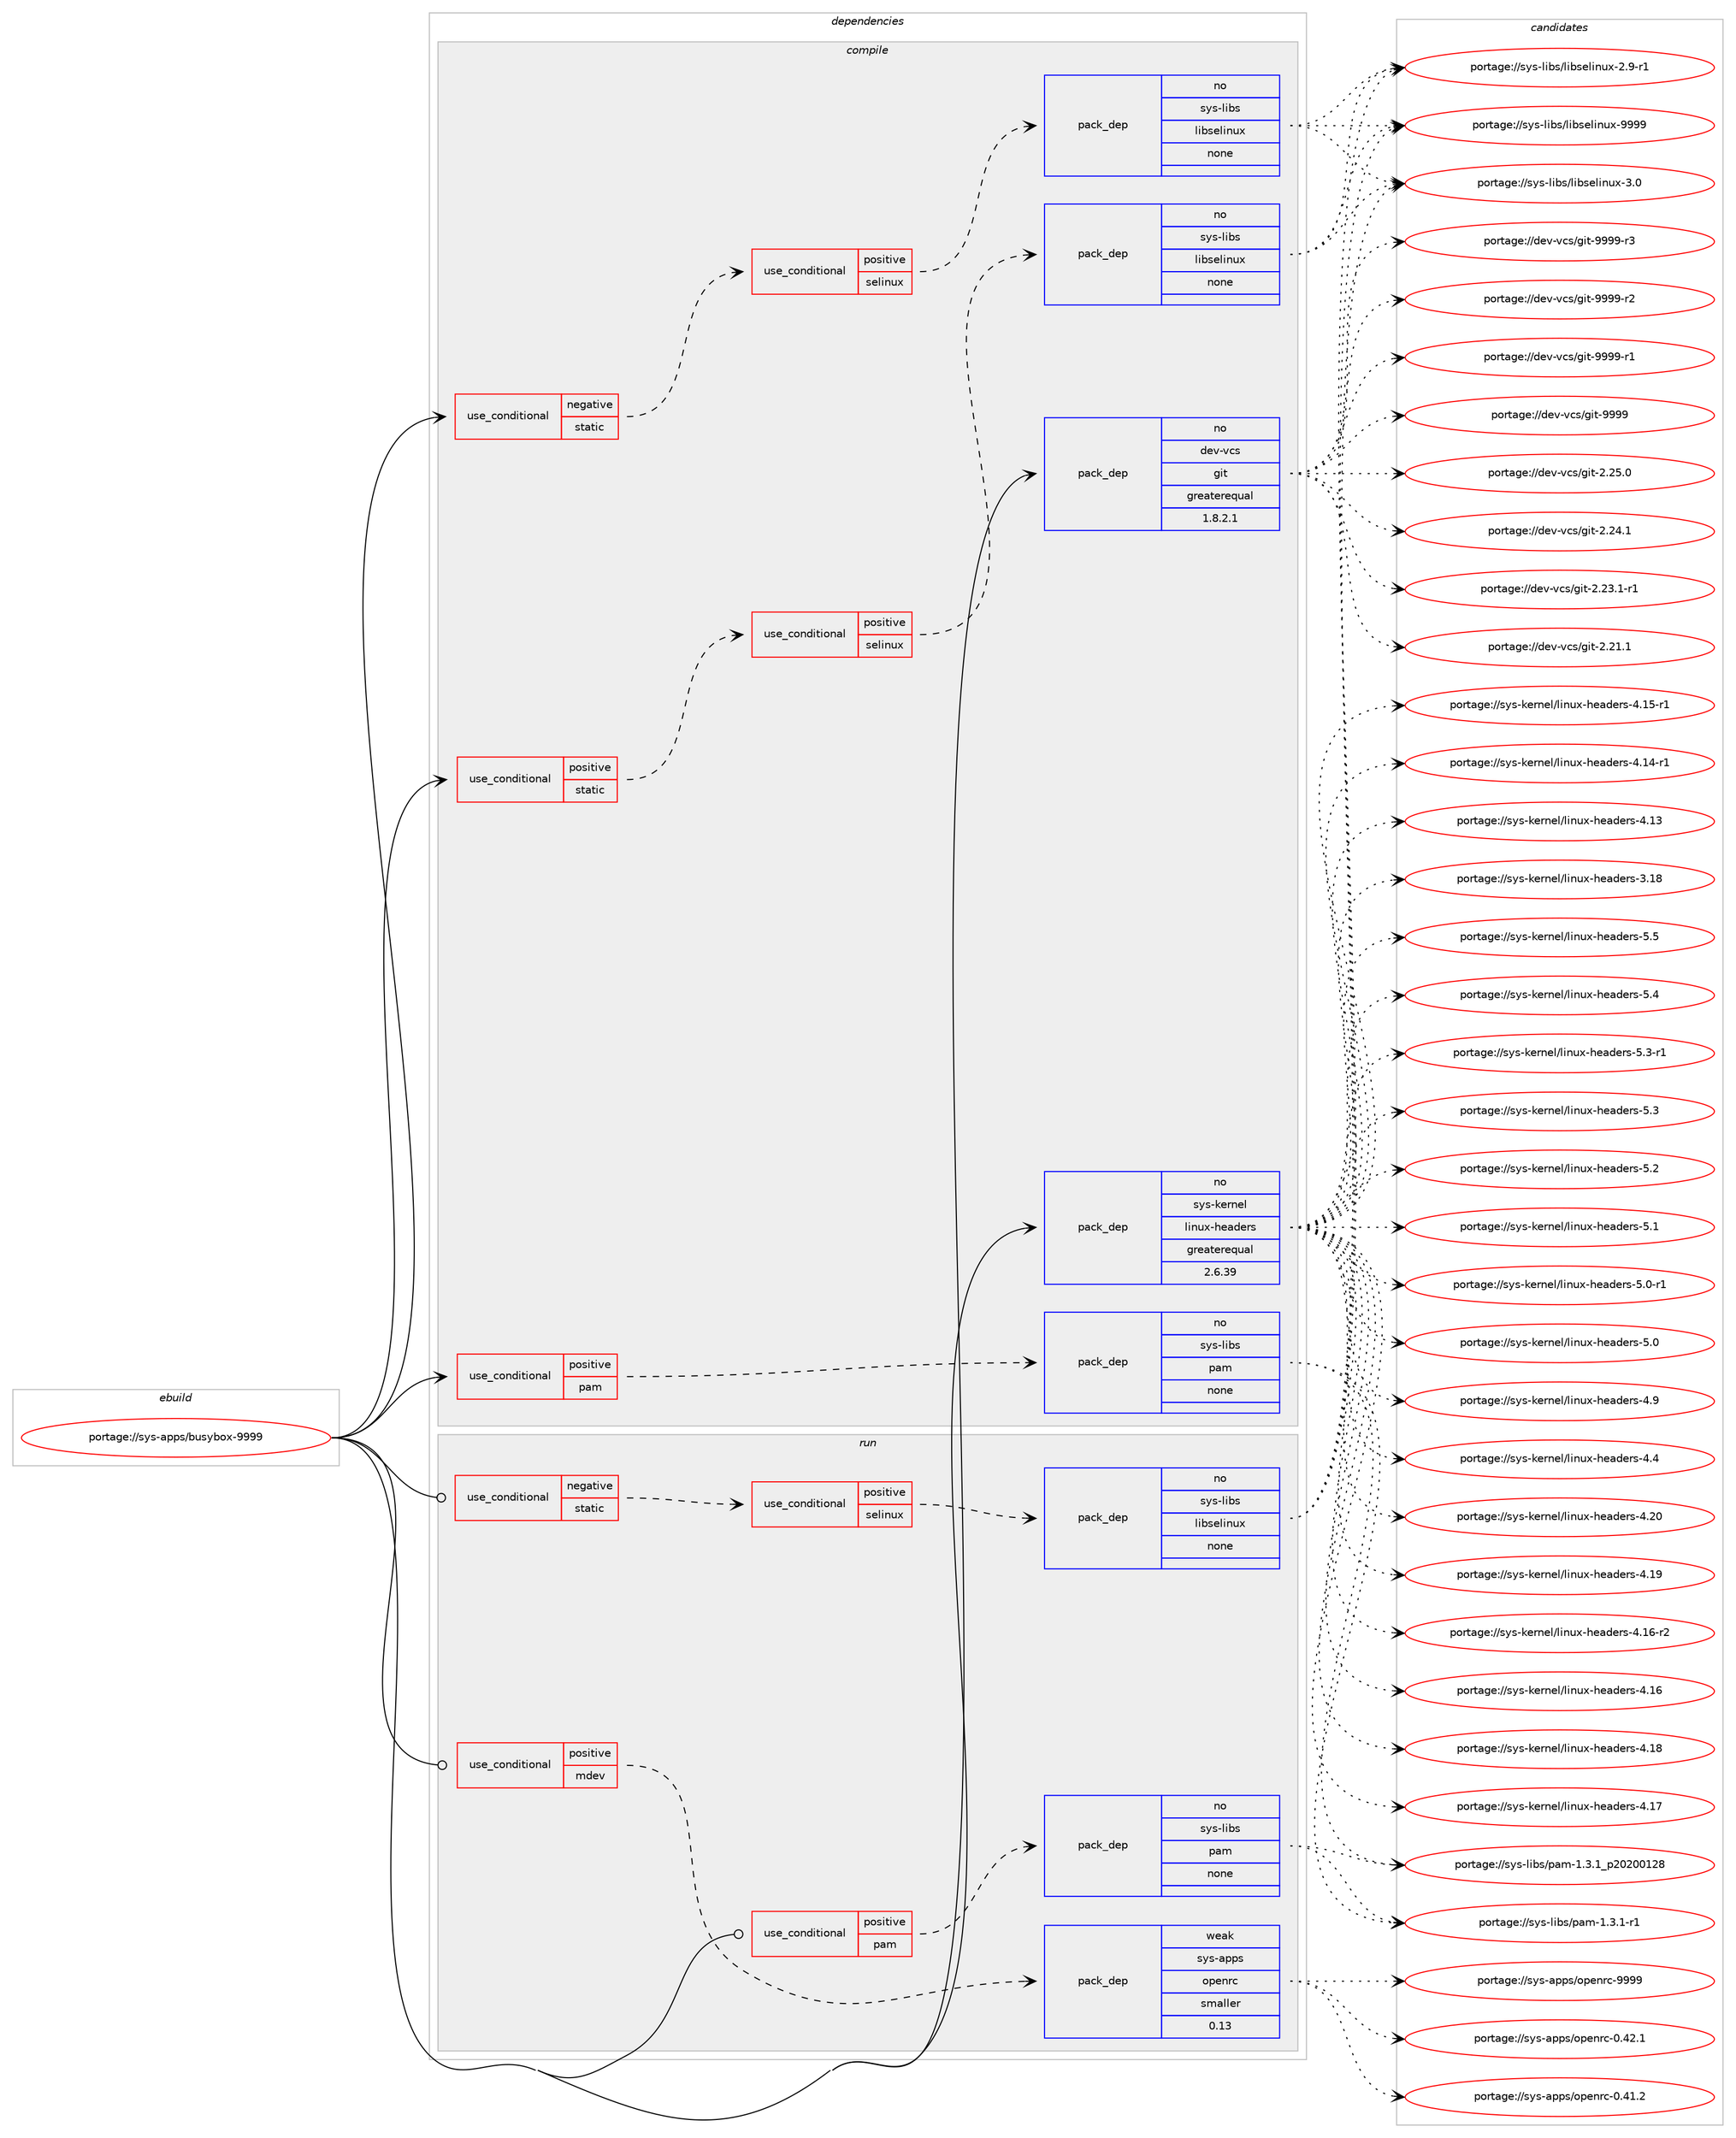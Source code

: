 digraph prolog {

# *************
# Graph options
# *************

newrank=true;
concentrate=true;
compound=true;
graph [rankdir=LR,fontname=Helvetica,fontsize=10,ranksep=1.5];#, ranksep=2.5, nodesep=0.2];
edge  [arrowhead=vee];
node  [fontname=Helvetica,fontsize=10];

# **********
# The ebuild
# **********

subgraph cluster_leftcol {
color=gray;
rank=same;
label=<<i>ebuild</i>>;
id [label="portage://sys-apps/busybox-9999", color=red, width=4, href="../sys-apps/busybox-9999.svg"];
}

# ****************
# The dependencies
# ****************

subgraph cluster_midcol {
color=gray;
label=<<i>dependencies</i>>;
subgraph cluster_compile {
fillcolor="#eeeeee";
style=filled;
label=<<i>compile</i>>;
subgraph cond15716 {
dependency71694 [label=<<TABLE BORDER="0" CELLBORDER="1" CELLSPACING="0" CELLPADDING="4"><TR><TD ROWSPAN="3" CELLPADDING="10">use_conditional</TD></TR><TR><TD>negative</TD></TR><TR><TD>static</TD></TR></TABLE>>, shape=none, color=red];
subgraph cond15717 {
dependency71695 [label=<<TABLE BORDER="0" CELLBORDER="1" CELLSPACING="0" CELLPADDING="4"><TR><TD ROWSPAN="3" CELLPADDING="10">use_conditional</TD></TR><TR><TD>positive</TD></TR><TR><TD>selinux</TD></TR></TABLE>>, shape=none, color=red];
subgraph pack54594 {
dependency71696 [label=<<TABLE BORDER="0" CELLBORDER="1" CELLSPACING="0" CELLPADDING="4" WIDTH="220"><TR><TD ROWSPAN="6" CELLPADDING="30">pack_dep</TD></TR><TR><TD WIDTH="110">no</TD></TR><TR><TD>sys-libs</TD></TR><TR><TD>libselinux</TD></TR><TR><TD>none</TD></TR><TR><TD></TD></TR></TABLE>>, shape=none, color=blue];
}
dependency71695:e -> dependency71696:w [weight=20,style="dashed",arrowhead="vee"];
}
dependency71694:e -> dependency71695:w [weight=20,style="dashed",arrowhead="vee"];
}
id:e -> dependency71694:w [weight=20,style="solid",arrowhead="vee"];
subgraph cond15718 {
dependency71697 [label=<<TABLE BORDER="0" CELLBORDER="1" CELLSPACING="0" CELLPADDING="4"><TR><TD ROWSPAN="3" CELLPADDING="10">use_conditional</TD></TR><TR><TD>positive</TD></TR><TR><TD>pam</TD></TR></TABLE>>, shape=none, color=red];
subgraph pack54595 {
dependency71698 [label=<<TABLE BORDER="0" CELLBORDER="1" CELLSPACING="0" CELLPADDING="4" WIDTH="220"><TR><TD ROWSPAN="6" CELLPADDING="30">pack_dep</TD></TR><TR><TD WIDTH="110">no</TD></TR><TR><TD>sys-libs</TD></TR><TR><TD>pam</TD></TR><TR><TD>none</TD></TR><TR><TD></TD></TR></TABLE>>, shape=none, color=blue];
}
dependency71697:e -> dependency71698:w [weight=20,style="dashed",arrowhead="vee"];
}
id:e -> dependency71697:w [weight=20,style="solid",arrowhead="vee"];
subgraph cond15719 {
dependency71699 [label=<<TABLE BORDER="0" CELLBORDER="1" CELLSPACING="0" CELLPADDING="4"><TR><TD ROWSPAN="3" CELLPADDING="10">use_conditional</TD></TR><TR><TD>positive</TD></TR><TR><TD>static</TD></TR></TABLE>>, shape=none, color=red];
subgraph cond15720 {
dependency71700 [label=<<TABLE BORDER="0" CELLBORDER="1" CELLSPACING="0" CELLPADDING="4"><TR><TD ROWSPAN="3" CELLPADDING="10">use_conditional</TD></TR><TR><TD>positive</TD></TR><TR><TD>selinux</TD></TR></TABLE>>, shape=none, color=red];
subgraph pack54596 {
dependency71701 [label=<<TABLE BORDER="0" CELLBORDER="1" CELLSPACING="0" CELLPADDING="4" WIDTH="220"><TR><TD ROWSPAN="6" CELLPADDING="30">pack_dep</TD></TR><TR><TD WIDTH="110">no</TD></TR><TR><TD>sys-libs</TD></TR><TR><TD>libselinux</TD></TR><TR><TD>none</TD></TR><TR><TD></TD></TR></TABLE>>, shape=none, color=blue];
}
dependency71700:e -> dependency71701:w [weight=20,style="dashed",arrowhead="vee"];
}
dependency71699:e -> dependency71700:w [weight=20,style="dashed",arrowhead="vee"];
}
id:e -> dependency71699:w [weight=20,style="solid",arrowhead="vee"];
subgraph pack54597 {
dependency71702 [label=<<TABLE BORDER="0" CELLBORDER="1" CELLSPACING="0" CELLPADDING="4" WIDTH="220"><TR><TD ROWSPAN="6" CELLPADDING="30">pack_dep</TD></TR><TR><TD WIDTH="110">no</TD></TR><TR><TD>dev-vcs</TD></TR><TR><TD>git</TD></TR><TR><TD>greaterequal</TD></TR><TR><TD>1.8.2.1</TD></TR></TABLE>>, shape=none, color=blue];
}
id:e -> dependency71702:w [weight=20,style="solid",arrowhead="vee"];
subgraph pack54598 {
dependency71703 [label=<<TABLE BORDER="0" CELLBORDER="1" CELLSPACING="0" CELLPADDING="4" WIDTH="220"><TR><TD ROWSPAN="6" CELLPADDING="30">pack_dep</TD></TR><TR><TD WIDTH="110">no</TD></TR><TR><TD>sys-kernel</TD></TR><TR><TD>linux-headers</TD></TR><TR><TD>greaterequal</TD></TR><TR><TD>2.6.39</TD></TR></TABLE>>, shape=none, color=blue];
}
id:e -> dependency71703:w [weight=20,style="solid",arrowhead="vee"];
}
subgraph cluster_compileandrun {
fillcolor="#eeeeee";
style=filled;
label=<<i>compile and run</i>>;
}
subgraph cluster_run {
fillcolor="#eeeeee";
style=filled;
label=<<i>run</i>>;
subgraph cond15721 {
dependency71704 [label=<<TABLE BORDER="0" CELLBORDER="1" CELLSPACING="0" CELLPADDING="4"><TR><TD ROWSPAN="3" CELLPADDING="10">use_conditional</TD></TR><TR><TD>negative</TD></TR><TR><TD>static</TD></TR></TABLE>>, shape=none, color=red];
subgraph cond15722 {
dependency71705 [label=<<TABLE BORDER="0" CELLBORDER="1" CELLSPACING="0" CELLPADDING="4"><TR><TD ROWSPAN="3" CELLPADDING="10">use_conditional</TD></TR><TR><TD>positive</TD></TR><TR><TD>selinux</TD></TR></TABLE>>, shape=none, color=red];
subgraph pack54599 {
dependency71706 [label=<<TABLE BORDER="0" CELLBORDER="1" CELLSPACING="0" CELLPADDING="4" WIDTH="220"><TR><TD ROWSPAN="6" CELLPADDING="30">pack_dep</TD></TR><TR><TD WIDTH="110">no</TD></TR><TR><TD>sys-libs</TD></TR><TR><TD>libselinux</TD></TR><TR><TD>none</TD></TR><TR><TD></TD></TR></TABLE>>, shape=none, color=blue];
}
dependency71705:e -> dependency71706:w [weight=20,style="dashed",arrowhead="vee"];
}
dependency71704:e -> dependency71705:w [weight=20,style="dashed",arrowhead="vee"];
}
id:e -> dependency71704:w [weight=20,style="solid",arrowhead="odot"];
subgraph cond15723 {
dependency71707 [label=<<TABLE BORDER="0" CELLBORDER="1" CELLSPACING="0" CELLPADDING="4"><TR><TD ROWSPAN="3" CELLPADDING="10">use_conditional</TD></TR><TR><TD>positive</TD></TR><TR><TD>mdev</TD></TR></TABLE>>, shape=none, color=red];
subgraph pack54600 {
dependency71708 [label=<<TABLE BORDER="0" CELLBORDER="1" CELLSPACING="0" CELLPADDING="4" WIDTH="220"><TR><TD ROWSPAN="6" CELLPADDING="30">pack_dep</TD></TR><TR><TD WIDTH="110">weak</TD></TR><TR><TD>sys-apps</TD></TR><TR><TD>openrc</TD></TR><TR><TD>smaller</TD></TR><TR><TD>0.13</TD></TR></TABLE>>, shape=none, color=blue];
}
dependency71707:e -> dependency71708:w [weight=20,style="dashed",arrowhead="vee"];
}
id:e -> dependency71707:w [weight=20,style="solid",arrowhead="odot"];
subgraph cond15724 {
dependency71709 [label=<<TABLE BORDER="0" CELLBORDER="1" CELLSPACING="0" CELLPADDING="4"><TR><TD ROWSPAN="3" CELLPADDING="10">use_conditional</TD></TR><TR><TD>positive</TD></TR><TR><TD>pam</TD></TR></TABLE>>, shape=none, color=red];
subgraph pack54601 {
dependency71710 [label=<<TABLE BORDER="0" CELLBORDER="1" CELLSPACING="0" CELLPADDING="4" WIDTH="220"><TR><TD ROWSPAN="6" CELLPADDING="30">pack_dep</TD></TR><TR><TD WIDTH="110">no</TD></TR><TR><TD>sys-libs</TD></TR><TR><TD>pam</TD></TR><TR><TD>none</TD></TR><TR><TD></TD></TR></TABLE>>, shape=none, color=blue];
}
dependency71709:e -> dependency71710:w [weight=20,style="dashed",arrowhead="vee"];
}
id:e -> dependency71709:w [weight=20,style="solid",arrowhead="odot"];
}
}

# **************
# The candidates
# **************

subgraph cluster_choices {
rank=same;
color=gray;
label=<<i>candidates</i>>;

subgraph choice54594 {
color=black;
nodesep=1;
choice115121115451081059811547108105981151011081051101171204557575757 [label="portage://sys-libs/libselinux-9999", color=red, width=4,href="../sys-libs/libselinux-9999.svg"];
choice1151211154510810598115471081059811510110810511011712045514648 [label="portage://sys-libs/libselinux-3.0", color=red, width=4,href="../sys-libs/libselinux-3.0.svg"];
choice11512111545108105981154710810598115101108105110117120455046574511449 [label="portage://sys-libs/libselinux-2.9-r1", color=red, width=4,href="../sys-libs/libselinux-2.9-r1.svg"];
dependency71696:e -> choice115121115451081059811547108105981151011081051101171204557575757:w [style=dotted,weight="100"];
dependency71696:e -> choice1151211154510810598115471081059811510110810511011712045514648:w [style=dotted,weight="100"];
dependency71696:e -> choice11512111545108105981154710810598115101108105110117120455046574511449:w [style=dotted,weight="100"];
}
subgraph choice54595 {
color=black;
nodesep=1;
choice11512111545108105981154711297109454946514649951125048504848495056 [label="portage://sys-libs/pam-1.3.1_p20200128", color=red, width=4,href="../sys-libs/pam-1.3.1_p20200128.svg"];
choice115121115451081059811547112971094549465146494511449 [label="portage://sys-libs/pam-1.3.1-r1", color=red, width=4,href="../sys-libs/pam-1.3.1-r1.svg"];
dependency71698:e -> choice11512111545108105981154711297109454946514649951125048504848495056:w [style=dotted,weight="100"];
dependency71698:e -> choice115121115451081059811547112971094549465146494511449:w [style=dotted,weight="100"];
}
subgraph choice54596 {
color=black;
nodesep=1;
choice115121115451081059811547108105981151011081051101171204557575757 [label="portage://sys-libs/libselinux-9999", color=red, width=4,href="../sys-libs/libselinux-9999.svg"];
choice1151211154510810598115471081059811510110810511011712045514648 [label="portage://sys-libs/libselinux-3.0", color=red, width=4,href="../sys-libs/libselinux-3.0.svg"];
choice11512111545108105981154710810598115101108105110117120455046574511449 [label="portage://sys-libs/libselinux-2.9-r1", color=red, width=4,href="../sys-libs/libselinux-2.9-r1.svg"];
dependency71701:e -> choice115121115451081059811547108105981151011081051101171204557575757:w [style=dotted,weight="100"];
dependency71701:e -> choice1151211154510810598115471081059811510110810511011712045514648:w [style=dotted,weight="100"];
dependency71701:e -> choice11512111545108105981154710810598115101108105110117120455046574511449:w [style=dotted,weight="100"];
}
subgraph choice54597 {
color=black;
nodesep=1;
choice10010111845118991154710310511645575757574511451 [label="portage://dev-vcs/git-9999-r3", color=red, width=4,href="../dev-vcs/git-9999-r3.svg"];
choice10010111845118991154710310511645575757574511450 [label="portage://dev-vcs/git-9999-r2", color=red, width=4,href="../dev-vcs/git-9999-r2.svg"];
choice10010111845118991154710310511645575757574511449 [label="portage://dev-vcs/git-9999-r1", color=red, width=4,href="../dev-vcs/git-9999-r1.svg"];
choice1001011184511899115471031051164557575757 [label="portage://dev-vcs/git-9999", color=red, width=4,href="../dev-vcs/git-9999.svg"];
choice10010111845118991154710310511645504650534648 [label="portage://dev-vcs/git-2.25.0", color=red, width=4,href="../dev-vcs/git-2.25.0.svg"];
choice10010111845118991154710310511645504650524649 [label="portage://dev-vcs/git-2.24.1", color=red, width=4,href="../dev-vcs/git-2.24.1.svg"];
choice100101118451189911547103105116455046505146494511449 [label="portage://dev-vcs/git-2.23.1-r1", color=red, width=4,href="../dev-vcs/git-2.23.1-r1.svg"];
choice10010111845118991154710310511645504650494649 [label="portage://dev-vcs/git-2.21.1", color=red, width=4,href="../dev-vcs/git-2.21.1.svg"];
dependency71702:e -> choice10010111845118991154710310511645575757574511451:w [style=dotted,weight="100"];
dependency71702:e -> choice10010111845118991154710310511645575757574511450:w [style=dotted,weight="100"];
dependency71702:e -> choice10010111845118991154710310511645575757574511449:w [style=dotted,weight="100"];
dependency71702:e -> choice1001011184511899115471031051164557575757:w [style=dotted,weight="100"];
dependency71702:e -> choice10010111845118991154710310511645504650534648:w [style=dotted,weight="100"];
dependency71702:e -> choice10010111845118991154710310511645504650524649:w [style=dotted,weight="100"];
dependency71702:e -> choice100101118451189911547103105116455046505146494511449:w [style=dotted,weight="100"];
dependency71702:e -> choice10010111845118991154710310511645504650494649:w [style=dotted,weight="100"];
}
subgraph choice54598 {
color=black;
nodesep=1;
choice1151211154510710111411010110847108105110117120451041019710010111411545534653 [label="portage://sys-kernel/linux-headers-5.5", color=red, width=4,href="../sys-kernel/linux-headers-5.5.svg"];
choice1151211154510710111411010110847108105110117120451041019710010111411545534652 [label="portage://sys-kernel/linux-headers-5.4", color=red, width=4,href="../sys-kernel/linux-headers-5.4.svg"];
choice11512111545107101114110101108471081051101171204510410197100101114115455346514511449 [label="portage://sys-kernel/linux-headers-5.3-r1", color=red, width=4,href="../sys-kernel/linux-headers-5.3-r1.svg"];
choice1151211154510710111411010110847108105110117120451041019710010111411545534651 [label="portage://sys-kernel/linux-headers-5.3", color=red, width=4,href="../sys-kernel/linux-headers-5.3.svg"];
choice1151211154510710111411010110847108105110117120451041019710010111411545534650 [label="portage://sys-kernel/linux-headers-5.2", color=red, width=4,href="../sys-kernel/linux-headers-5.2.svg"];
choice1151211154510710111411010110847108105110117120451041019710010111411545534649 [label="portage://sys-kernel/linux-headers-5.1", color=red, width=4,href="../sys-kernel/linux-headers-5.1.svg"];
choice11512111545107101114110101108471081051101171204510410197100101114115455346484511449 [label="portage://sys-kernel/linux-headers-5.0-r1", color=red, width=4,href="../sys-kernel/linux-headers-5.0-r1.svg"];
choice1151211154510710111411010110847108105110117120451041019710010111411545534648 [label="portage://sys-kernel/linux-headers-5.0", color=red, width=4,href="../sys-kernel/linux-headers-5.0.svg"];
choice1151211154510710111411010110847108105110117120451041019710010111411545524657 [label="portage://sys-kernel/linux-headers-4.9", color=red, width=4,href="../sys-kernel/linux-headers-4.9.svg"];
choice1151211154510710111411010110847108105110117120451041019710010111411545524652 [label="portage://sys-kernel/linux-headers-4.4", color=red, width=4,href="../sys-kernel/linux-headers-4.4.svg"];
choice115121115451071011141101011084710810511011712045104101971001011141154552465048 [label="portage://sys-kernel/linux-headers-4.20", color=red, width=4,href="../sys-kernel/linux-headers-4.20.svg"];
choice115121115451071011141101011084710810511011712045104101971001011141154552464957 [label="portage://sys-kernel/linux-headers-4.19", color=red, width=4,href="../sys-kernel/linux-headers-4.19.svg"];
choice115121115451071011141101011084710810511011712045104101971001011141154552464956 [label="portage://sys-kernel/linux-headers-4.18", color=red, width=4,href="../sys-kernel/linux-headers-4.18.svg"];
choice115121115451071011141101011084710810511011712045104101971001011141154552464955 [label="portage://sys-kernel/linux-headers-4.17", color=red, width=4,href="../sys-kernel/linux-headers-4.17.svg"];
choice1151211154510710111411010110847108105110117120451041019710010111411545524649544511450 [label="portage://sys-kernel/linux-headers-4.16-r2", color=red, width=4,href="../sys-kernel/linux-headers-4.16-r2.svg"];
choice115121115451071011141101011084710810511011712045104101971001011141154552464954 [label="portage://sys-kernel/linux-headers-4.16", color=red, width=4,href="../sys-kernel/linux-headers-4.16.svg"];
choice1151211154510710111411010110847108105110117120451041019710010111411545524649534511449 [label="portage://sys-kernel/linux-headers-4.15-r1", color=red, width=4,href="../sys-kernel/linux-headers-4.15-r1.svg"];
choice1151211154510710111411010110847108105110117120451041019710010111411545524649524511449 [label="portage://sys-kernel/linux-headers-4.14-r1", color=red, width=4,href="../sys-kernel/linux-headers-4.14-r1.svg"];
choice115121115451071011141101011084710810511011712045104101971001011141154552464951 [label="portage://sys-kernel/linux-headers-4.13", color=red, width=4,href="../sys-kernel/linux-headers-4.13.svg"];
choice115121115451071011141101011084710810511011712045104101971001011141154551464956 [label="portage://sys-kernel/linux-headers-3.18", color=red, width=4,href="../sys-kernel/linux-headers-3.18.svg"];
dependency71703:e -> choice1151211154510710111411010110847108105110117120451041019710010111411545534653:w [style=dotted,weight="100"];
dependency71703:e -> choice1151211154510710111411010110847108105110117120451041019710010111411545534652:w [style=dotted,weight="100"];
dependency71703:e -> choice11512111545107101114110101108471081051101171204510410197100101114115455346514511449:w [style=dotted,weight="100"];
dependency71703:e -> choice1151211154510710111411010110847108105110117120451041019710010111411545534651:w [style=dotted,weight="100"];
dependency71703:e -> choice1151211154510710111411010110847108105110117120451041019710010111411545534650:w [style=dotted,weight="100"];
dependency71703:e -> choice1151211154510710111411010110847108105110117120451041019710010111411545534649:w [style=dotted,weight="100"];
dependency71703:e -> choice11512111545107101114110101108471081051101171204510410197100101114115455346484511449:w [style=dotted,weight="100"];
dependency71703:e -> choice1151211154510710111411010110847108105110117120451041019710010111411545534648:w [style=dotted,weight="100"];
dependency71703:e -> choice1151211154510710111411010110847108105110117120451041019710010111411545524657:w [style=dotted,weight="100"];
dependency71703:e -> choice1151211154510710111411010110847108105110117120451041019710010111411545524652:w [style=dotted,weight="100"];
dependency71703:e -> choice115121115451071011141101011084710810511011712045104101971001011141154552465048:w [style=dotted,weight="100"];
dependency71703:e -> choice115121115451071011141101011084710810511011712045104101971001011141154552464957:w [style=dotted,weight="100"];
dependency71703:e -> choice115121115451071011141101011084710810511011712045104101971001011141154552464956:w [style=dotted,weight="100"];
dependency71703:e -> choice115121115451071011141101011084710810511011712045104101971001011141154552464955:w [style=dotted,weight="100"];
dependency71703:e -> choice1151211154510710111411010110847108105110117120451041019710010111411545524649544511450:w [style=dotted,weight="100"];
dependency71703:e -> choice115121115451071011141101011084710810511011712045104101971001011141154552464954:w [style=dotted,weight="100"];
dependency71703:e -> choice1151211154510710111411010110847108105110117120451041019710010111411545524649534511449:w [style=dotted,weight="100"];
dependency71703:e -> choice1151211154510710111411010110847108105110117120451041019710010111411545524649524511449:w [style=dotted,weight="100"];
dependency71703:e -> choice115121115451071011141101011084710810511011712045104101971001011141154552464951:w [style=dotted,weight="100"];
dependency71703:e -> choice115121115451071011141101011084710810511011712045104101971001011141154551464956:w [style=dotted,weight="100"];
}
subgraph choice54599 {
color=black;
nodesep=1;
choice115121115451081059811547108105981151011081051101171204557575757 [label="portage://sys-libs/libselinux-9999", color=red, width=4,href="../sys-libs/libselinux-9999.svg"];
choice1151211154510810598115471081059811510110810511011712045514648 [label="portage://sys-libs/libselinux-3.0", color=red, width=4,href="../sys-libs/libselinux-3.0.svg"];
choice11512111545108105981154710810598115101108105110117120455046574511449 [label="portage://sys-libs/libselinux-2.9-r1", color=red, width=4,href="../sys-libs/libselinux-2.9-r1.svg"];
dependency71706:e -> choice115121115451081059811547108105981151011081051101171204557575757:w [style=dotted,weight="100"];
dependency71706:e -> choice1151211154510810598115471081059811510110810511011712045514648:w [style=dotted,weight="100"];
dependency71706:e -> choice11512111545108105981154710810598115101108105110117120455046574511449:w [style=dotted,weight="100"];
}
subgraph choice54600 {
color=black;
nodesep=1;
choice115121115459711211211547111112101110114994557575757 [label="portage://sys-apps/openrc-9999", color=red, width=4,href="../sys-apps/openrc-9999.svg"];
choice1151211154597112112115471111121011101149945484652504649 [label="portage://sys-apps/openrc-0.42.1", color=red, width=4,href="../sys-apps/openrc-0.42.1.svg"];
choice1151211154597112112115471111121011101149945484652494650 [label="portage://sys-apps/openrc-0.41.2", color=red, width=4,href="../sys-apps/openrc-0.41.2.svg"];
dependency71708:e -> choice115121115459711211211547111112101110114994557575757:w [style=dotted,weight="100"];
dependency71708:e -> choice1151211154597112112115471111121011101149945484652504649:w [style=dotted,weight="100"];
dependency71708:e -> choice1151211154597112112115471111121011101149945484652494650:w [style=dotted,weight="100"];
}
subgraph choice54601 {
color=black;
nodesep=1;
choice11512111545108105981154711297109454946514649951125048504848495056 [label="portage://sys-libs/pam-1.3.1_p20200128", color=red, width=4,href="../sys-libs/pam-1.3.1_p20200128.svg"];
choice115121115451081059811547112971094549465146494511449 [label="portage://sys-libs/pam-1.3.1-r1", color=red, width=4,href="../sys-libs/pam-1.3.1-r1.svg"];
dependency71710:e -> choice11512111545108105981154711297109454946514649951125048504848495056:w [style=dotted,weight="100"];
dependency71710:e -> choice115121115451081059811547112971094549465146494511449:w [style=dotted,weight="100"];
}
}

}
